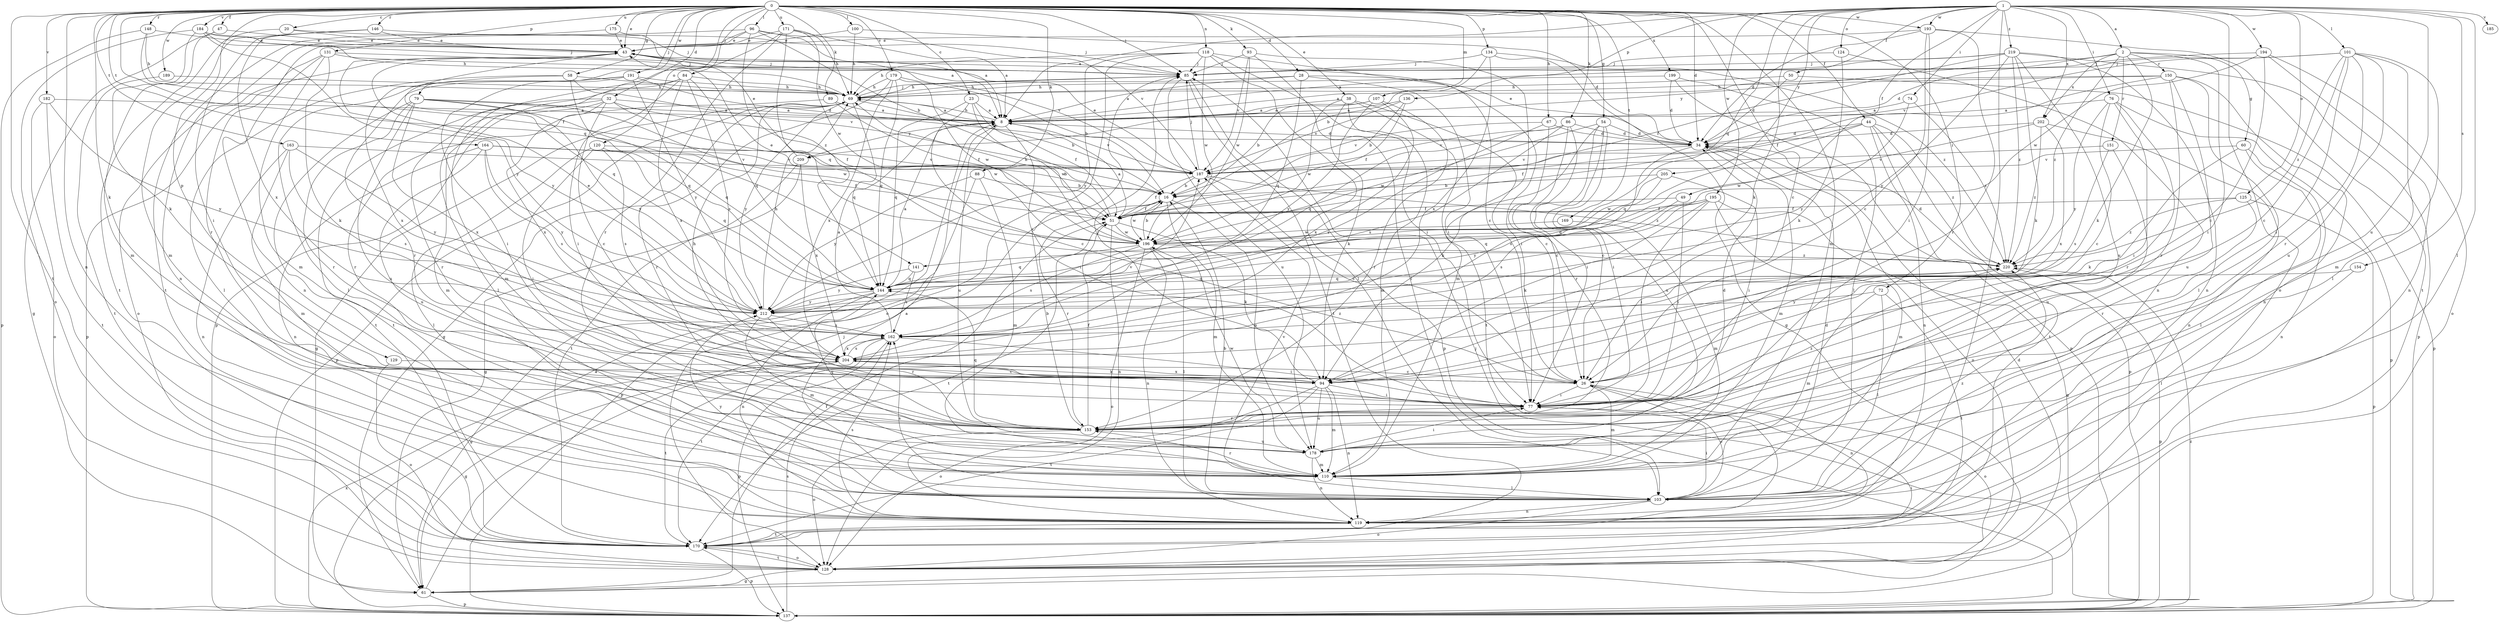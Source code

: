 strict digraph  {
0;
1;
2;
8;
16;
20;
23;
26;
28;
32;
34;
38;
43;
44;
47;
49;
50;
51;
54;
58;
60;
61;
67;
69;
72;
74;
76;
77;
79;
84;
85;
86;
88;
89;
93;
94;
96;
100;
101;
103;
107;
110;
118;
119;
120;
124;
125;
128;
129;
131;
134;
136;
137;
141;
144;
146;
148;
150;
151;
153;
154;
162;
163;
164;
169;
170;
171;
175;
178;
179;
182;
184;
185;
187;
189;
191;
193;
194;
195;
196;
199;
202;
204;
205;
209;
212;
219;
220;
0 -> 20  [label=c];
0 -> 23  [label=c];
0 -> 26  [label=c];
0 -> 28  [label=d];
0 -> 32  [label=d];
0 -> 34  [label=d];
0 -> 38  [label=e];
0 -> 43  [label=e];
0 -> 44  [label=f];
0 -> 47  [label=f];
0 -> 54  [label=g];
0 -> 58  [label=g];
0 -> 67  [label=h];
0 -> 72  [label=i];
0 -> 79  [label=j];
0 -> 84  [label=j];
0 -> 85  [label=j];
0 -> 86  [label=k];
0 -> 88  [label=k];
0 -> 89  [label=k];
0 -> 93  [label=k];
0 -> 94  [label=k];
0 -> 96  [label=l];
0 -> 100  [label=l];
0 -> 107  [label=m];
0 -> 110  [label=m];
0 -> 118  [label=n];
0 -> 119  [label=n];
0 -> 120  [label=o];
0 -> 129  [label=p];
0 -> 131  [label=p];
0 -> 134  [label=p];
0 -> 141  [label=q];
0 -> 146  [label=r];
0 -> 148  [label=r];
0 -> 163  [label=t];
0 -> 164  [label=t];
0 -> 169  [label=t];
0 -> 170  [label=t];
0 -> 171  [label=u];
0 -> 175  [label=u];
0 -> 179  [label=v];
0 -> 182  [label=v];
0 -> 184  [label=v];
0 -> 189  [label=w];
0 -> 191  [label=w];
0 -> 193  [label=w];
0 -> 199  [label=x];
1 -> 2  [label=a];
1 -> 8  [label=a];
1 -> 49  [label=f];
1 -> 50  [label=f];
1 -> 74  [label=i];
1 -> 76  [label=i];
1 -> 94  [label=k];
1 -> 101  [label=l];
1 -> 103  [label=l];
1 -> 119  [label=n];
1 -> 124  [label=o];
1 -> 125  [label=o];
1 -> 128  [label=o];
1 -> 136  [label=p];
1 -> 141  [label=q];
1 -> 154  [label=s];
1 -> 178  [label=u];
1 -> 185  [label=v];
1 -> 193  [label=w];
1 -> 194  [label=w];
1 -> 195  [label=w];
1 -> 202  [label=x];
1 -> 205  [label=y];
1 -> 219  [label=z];
2 -> 34  [label=d];
2 -> 60  [label=g];
2 -> 77  [label=i];
2 -> 94  [label=k];
2 -> 150  [label=r];
2 -> 151  [label=r];
2 -> 202  [label=x];
2 -> 209  [label=y];
2 -> 220  [label=z];
8 -> 34  [label=d];
8 -> 69  [label=h];
8 -> 77  [label=i];
8 -> 178  [label=u];
8 -> 187  [label=v];
8 -> 209  [label=y];
16 -> 51  [label=f];
16 -> 110  [label=m];
16 -> 153  [label=r];
16 -> 178  [label=u];
16 -> 196  [label=w];
20 -> 43  [label=e];
20 -> 85  [label=j];
20 -> 170  [label=t];
23 -> 8  [label=a];
23 -> 26  [label=c];
23 -> 51  [label=f];
23 -> 144  [label=q];
23 -> 196  [label=w];
26 -> 77  [label=i];
26 -> 110  [label=m];
26 -> 119  [label=n];
26 -> 128  [label=o];
28 -> 8  [label=a];
28 -> 69  [label=h];
28 -> 77  [label=i];
28 -> 110  [label=m];
28 -> 144  [label=q];
32 -> 8  [label=a];
32 -> 26  [label=c];
32 -> 51  [label=f];
32 -> 110  [label=m];
32 -> 153  [label=r];
32 -> 170  [label=t];
32 -> 196  [label=w];
32 -> 204  [label=x];
34 -> 43  [label=e];
34 -> 110  [label=m];
34 -> 128  [label=o];
34 -> 162  [label=s];
34 -> 187  [label=v];
38 -> 8  [label=a];
38 -> 26  [label=c];
38 -> 94  [label=k];
38 -> 110  [label=m];
38 -> 170  [label=t];
38 -> 196  [label=w];
43 -> 85  [label=j];
43 -> 128  [label=o];
43 -> 144  [label=q];
43 -> 212  [label=y];
44 -> 34  [label=d];
44 -> 51  [label=f];
44 -> 119  [label=n];
44 -> 137  [label=p];
44 -> 144  [label=q];
44 -> 170  [label=t];
44 -> 220  [label=z];
47 -> 43  [label=e];
47 -> 61  [label=g];
47 -> 110  [label=m];
49 -> 51  [label=f];
49 -> 77  [label=i];
49 -> 212  [label=y];
50 -> 34  [label=d];
50 -> 69  [label=h];
50 -> 137  [label=p];
51 -> 8  [label=a];
51 -> 69  [label=h];
51 -> 94  [label=k];
51 -> 119  [label=n];
51 -> 170  [label=t];
51 -> 196  [label=w];
54 -> 26  [label=c];
54 -> 34  [label=d];
54 -> 77  [label=i];
54 -> 94  [label=k];
54 -> 178  [label=u];
54 -> 196  [label=w];
58 -> 69  [label=h];
58 -> 103  [label=l];
58 -> 144  [label=q];
58 -> 187  [label=v];
58 -> 204  [label=x];
60 -> 94  [label=k];
60 -> 103  [label=l];
60 -> 119  [label=n];
60 -> 187  [label=v];
61 -> 51  [label=f];
61 -> 85  [label=j];
61 -> 137  [label=p];
67 -> 34  [label=d];
67 -> 153  [label=r];
67 -> 162  [label=s];
67 -> 187  [label=v];
69 -> 8  [label=a];
69 -> 16  [label=b];
69 -> 61  [label=g];
69 -> 85  [label=j];
69 -> 137  [label=p];
69 -> 144  [label=q];
69 -> 153  [label=r];
69 -> 212  [label=y];
72 -> 103  [label=l];
72 -> 110  [label=m];
72 -> 170  [label=t];
72 -> 212  [label=y];
74 -> 8  [label=a];
74 -> 212  [label=y];
74 -> 220  [label=z];
76 -> 8  [label=a];
76 -> 26  [label=c];
76 -> 77  [label=i];
76 -> 137  [label=p];
76 -> 153  [label=r];
76 -> 212  [label=y];
77 -> 153  [label=r];
79 -> 8  [label=a];
79 -> 144  [label=q];
79 -> 153  [label=r];
79 -> 170  [label=t];
79 -> 178  [label=u];
79 -> 196  [label=w];
79 -> 204  [label=x];
79 -> 212  [label=y];
84 -> 69  [label=h];
84 -> 77  [label=i];
84 -> 103  [label=l];
84 -> 110  [label=m];
84 -> 144  [label=q];
84 -> 162  [label=s];
84 -> 204  [label=x];
85 -> 69  [label=h];
85 -> 137  [label=p];
85 -> 170  [label=t];
85 -> 178  [label=u];
86 -> 26  [label=c];
86 -> 34  [label=d];
86 -> 77  [label=i];
86 -> 144  [label=q];
86 -> 162  [label=s];
86 -> 187  [label=v];
88 -> 16  [label=b];
88 -> 110  [label=m];
88 -> 137  [label=p];
88 -> 212  [label=y];
89 -> 8  [label=a];
89 -> 51  [label=f];
89 -> 153  [label=r];
93 -> 77  [label=i];
93 -> 85  [label=j];
93 -> 103  [label=l];
93 -> 187  [label=v];
93 -> 196  [label=w];
94 -> 69  [label=h];
94 -> 77  [label=i];
94 -> 85  [label=j];
94 -> 110  [label=m];
94 -> 119  [label=n];
94 -> 128  [label=o];
94 -> 170  [label=t];
94 -> 178  [label=u];
94 -> 204  [label=x];
96 -> 8  [label=a];
96 -> 16  [label=b];
96 -> 43  [label=e];
96 -> 119  [label=n];
96 -> 153  [label=r];
96 -> 187  [label=v];
96 -> 220  [label=z];
100 -> 34  [label=d];
100 -> 43  [label=e];
100 -> 69  [label=h];
101 -> 26  [label=c];
101 -> 77  [label=i];
101 -> 85  [label=j];
101 -> 103  [label=l];
101 -> 110  [label=m];
101 -> 153  [label=r];
101 -> 178  [label=u];
101 -> 187  [label=v];
101 -> 220  [label=z];
103 -> 8  [label=a];
103 -> 16  [label=b];
103 -> 26  [label=c];
103 -> 34  [label=d];
103 -> 77  [label=i];
103 -> 119  [label=n];
103 -> 128  [label=o];
103 -> 162  [label=s];
103 -> 187  [label=v];
103 -> 212  [label=y];
103 -> 220  [label=z];
107 -> 8  [label=a];
107 -> 16  [label=b];
107 -> 153  [label=r];
107 -> 204  [label=x];
107 -> 212  [label=y];
110 -> 103  [label=l];
110 -> 153  [label=r];
118 -> 26  [label=c];
118 -> 69  [label=h];
118 -> 77  [label=i];
118 -> 85  [label=j];
118 -> 103  [label=l];
118 -> 128  [label=o];
118 -> 196  [label=w];
118 -> 212  [label=y];
119 -> 162  [label=s];
119 -> 170  [label=t];
120 -> 77  [label=i];
120 -> 103  [label=l];
120 -> 144  [label=q];
120 -> 162  [label=s];
120 -> 187  [label=v];
124 -> 85  [label=j];
124 -> 94  [label=k];
124 -> 119  [label=n];
125 -> 51  [label=f];
125 -> 137  [label=p];
125 -> 153  [label=r];
125 -> 220  [label=z];
128 -> 34  [label=d];
128 -> 61  [label=g];
128 -> 77  [label=i];
128 -> 170  [label=t];
129 -> 26  [label=c];
129 -> 128  [label=o];
131 -> 85  [label=j];
131 -> 94  [label=k];
131 -> 110  [label=m];
131 -> 119  [label=n];
131 -> 137  [label=p];
131 -> 187  [label=v];
134 -> 16  [label=b];
134 -> 61  [label=g];
134 -> 85  [label=j];
134 -> 204  [label=x];
134 -> 220  [label=z];
136 -> 8  [label=a];
136 -> 16  [label=b];
136 -> 51  [label=f];
136 -> 187  [label=v];
137 -> 8  [label=a];
137 -> 85  [label=j];
137 -> 162  [label=s];
137 -> 204  [label=x];
137 -> 220  [label=z];
141 -> 144  [label=q];
141 -> 162  [label=s];
141 -> 212  [label=y];
144 -> 8  [label=a];
144 -> 61  [label=g];
144 -> 119  [label=n];
144 -> 212  [label=y];
146 -> 43  [label=e];
146 -> 77  [label=i];
146 -> 85  [label=j];
146 -> 110  [label=m];
146 -> 204  [label=x];
148 -> 43  [label=e];
148 -> 51  [label=f];
148 -> 69  [label=h];
148 -> 137  [label=p];
150 -> 8  [label=a];
150 -> 51  [label=f];
150 -> 69  [label=h];
150 -> 103  [label=l];
150 -> 119  [label=n];
150 -> 153  [label=r];
150 -> 178  [label=u];
151 -> 162  [label=s];
151 -> 178  [label=u];
151 -> 187  [label=v];
153 -> 16  [label=b];
153 -> 34  [label=d];
153 -> 51  [label=f];
153 -> 128  [label=o];
153 -> 144  [label=q];
153 -> 178  [label=u];
153 -> 220  [label=z];
154 -> 103  [label=l];
154 -> 144  [label=q];
162 -> 8  [label=a];
162 -> 77  [label=i];
162 -> 137  [label=p];
162 -> 170  [label=t];
162 -> 204  [label=x];
163 -> 110  [label=m];
163 -> 119  [label=n];
163 -> 162  [label=s];
163 -> 187  [label=v];
163 -> 212  [label=y];
164 -> 16  [label=b];
164 -> 51  [label=f];
164 -> 119  [label=n];
164 -> 162  [label=s];
164 -> 178  [label=u];
164 -> 187  [label=v];
164 -> 212  [label=y];
169 -> 110  [label=m];
169 -> 196  [label=w];
170 -> 128  [label=o];
170 -> 137  [label=p];
171 -> 8  [label=a];
171 -> 43  [label=e];
171 -> 69  [label=h];
171 -> 137  [label=p];
171 -> 144  [label=q];
171 -> 153  [label=r];
171 -> 196  [label=w];
175 -> 8  [label=a];
175 -> 43  [label=e];
175 -> 170  [label=t];
178 -> 77  [label=i];
178 -> 110  [label=m];
178 -> 119  [label=n];
178 -> 144  [label=q];
178 -> 196  [label=w];
179 -> 16  [label=b];
179 -> 61  [label=g];
179 -> 69  [label=h];
179 -> 144  [label=q];
179 -> 196  [label=w];
179 -> 204  [label=x];
182 -> 8  [label=a];
182 -> 128  [label=o];
182 -> 170  [label=t];
182 -> 212  [label=y];
184 -> 43  [label=e];
184 -> 69  [label=h];
184 -> 85  [label=j];
184 -> 94  [label=k];
184 -> 128  [label=o];
184 -> 212  [label=y];
187 -> 16  [label=b];
187 -> 26  [label=c];
187 -> 43  [label=e];
187 -> 51  [label=f];
187 -> 85  [label=j];
187 -> 220  [label=z];
189 -> 69  [label=h];
189 -> 170  [label=t];
191 -> 34  [label=d];
191 -> 69  [label=h];
191 -> 77  [label=i];
191 -> 103  [label=l];
191 -> 153  [label=r];
191 -> 212  [label=y];
193 -> 26  [label=c];
193 -> 34  [label=d];
193 -> 43  [label=e];
193 -> 77  [label=i];
193 -> 153  [label=r];
193 -> 170  [label=t];
194 -> 26  [label=c];
194 -> 85  [label=j];
194 -> 119  [label=n];
194 -> 128  [label=o];
194 -> 196  [label=w];
195 -> 51  [label=f];
195 -> 61  [label=g];
195 -> 77  [label=i];
195 -> 94  [label=k];
195 -> 110  [label=m];
195 -> 144  [label=q];
195 -> 162  [label=s];
196 -> 16  [label=b];
196 -> 43  [label=e];
196 -> 103  [label=l];
196 -> 119  [label=n];
196 -> 128  [label=o];
196 -> 144  [label=q];
196 -> 162  [label=s];
196 -> 220  [label=z];
199 -> 34  [label=d];
199 -> 69  [label=h];
199 -> 103  [label=l];
199 -> 137  [label=p];
202 -> 34  [label=d];
202 -> 119  [label=n];
202 -> 196  [label=w];
202 -> 204  [label=x];
202 -> 220  [label=z];
204 -> 26  [label=c];
204 -> 61  [label=g];
204 -> 94  [label=k];
204 -> 162  [label=s];
204 -> 170  [label=t];
204 -> 187  [label=v];
204 -> 220  [label=z];
205 -> 16  [label=b];
205 -> 77  [label=i];
205 -> 144  [label=q];
205 -> 196  [label=w];
209 -> 43  [label=e];
209 -> 61  [label=g];
209 -> 170  [label=t];
209 -> 204  [label=x];
212 -> 43  [label=e];
212 -> 69  [label=h];
212 -> 110  [label=m];
212 -> 153  [label=r];
212 -> 162  [label=s];
219 -> 8  [label=a];
219 -> 51  [label=f];
219 -> 85  [label=j];
219 -> 94  [label=k];
219 -> 119  [label=n];
219 -> 137  [label=p];
219 -> 178  [label=u];
219 -> 212  [label=y];
219 -> 220  [label=z];
220 -> 34  [label=d];
220 -> 137  [label=p];
220 -> 144  [label=q];
}
